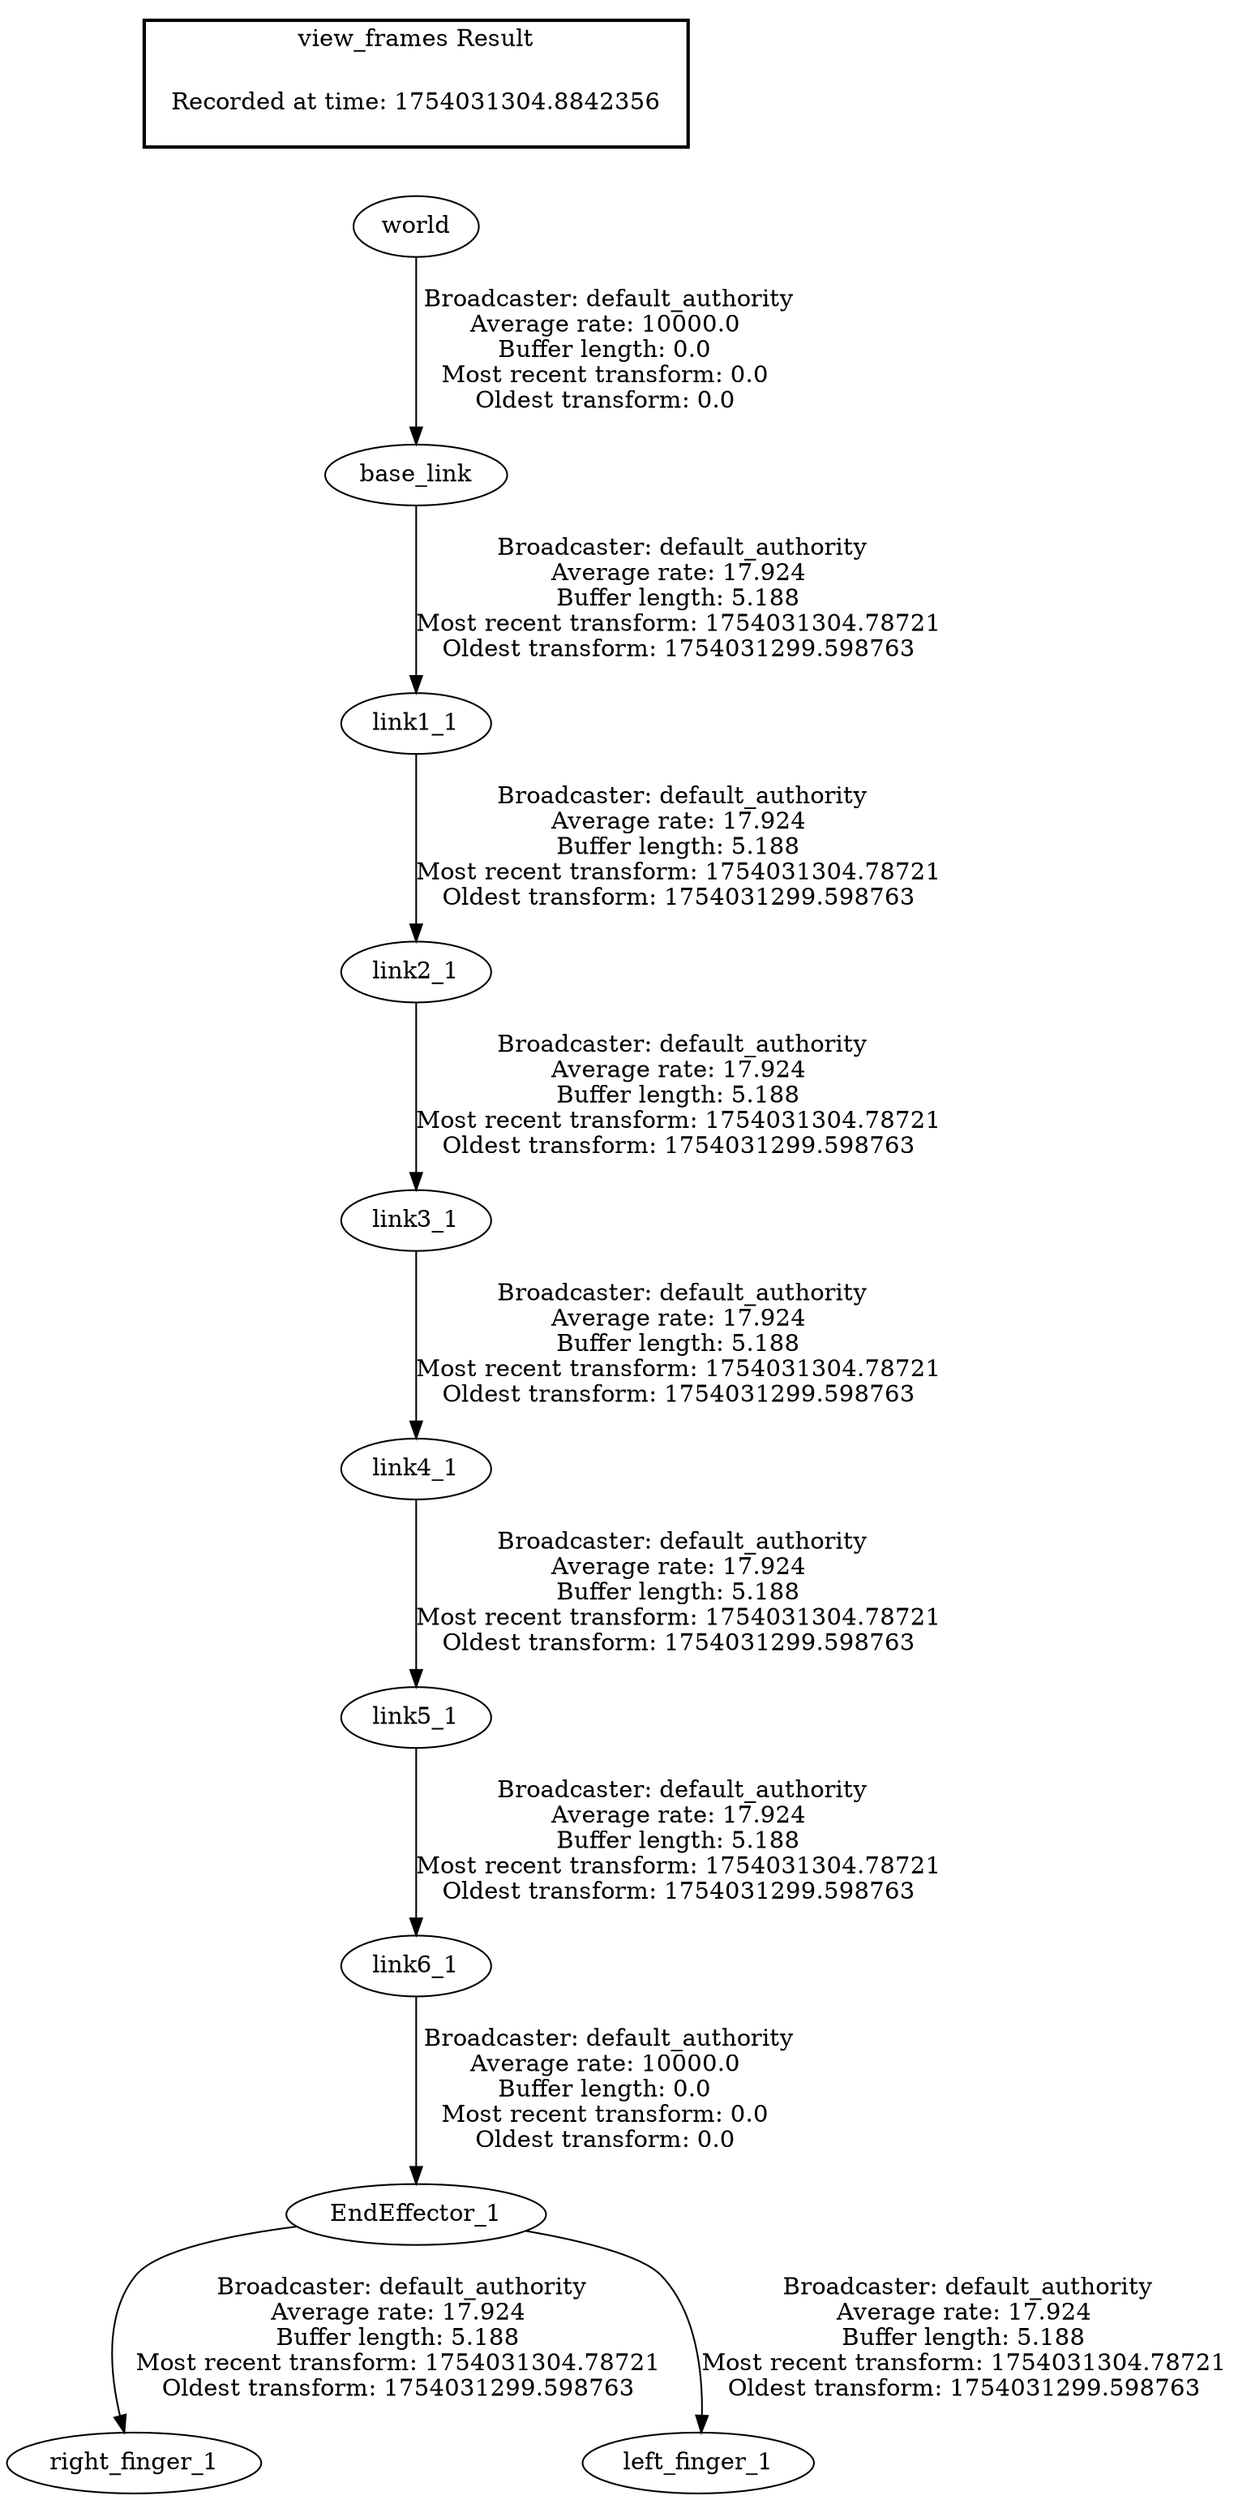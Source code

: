 digraph G {
"base_link" -> "link1_1"[label=" Broadcaster: default_authority\nAverage rate: 17.924\nBuffer length: 5.188\nMost recent transform: 1754031304.78721\nOldest transform: 1754031299.598763\n"];
"world" -> "base_link"[label=" Broadcaster: default_authority\nAverage rate: 10000.0\nBuffer length: 0.0\nMost recent transform: 0.0\nOldest transform: 0.0\n"];
"link1_1" -> "link2_1"[label=" Broadcaster: default_authority\nAverage rate: 17.924\nBuffer length: 5.188\nMost recent transform: 1754031304.78721\nOldest transform: 1754031299.598763\n"];
"link2_1" -> "link3_1"[label=" Broadcaster: default_authority\nAverage rate: 17.924\nBuffer length: 5.188\nMost recent transform: 1754031304.78721\nOldest transform: 1754031299.598763\n"];
"link3_1" -> "link4_1"[label=" Broadcaster: default_authority\nAverage rate: 17.924\nBuffer length: 5.188\nMost recent transform: 1754031304.78721\nOldest transform: 1754031299.598763\n"];
"link4_1" -> "link5_1"[label=" Broadcaster: default_authority\nAverage rate: 17.924\nBuffer length: 5.188\nMost recent transform: 1754031304.78721\nOldest transform: 1754031299.598763\n"];
"link5_1" -> "link6_1"[label=" Broadcaster: default_authority\nAverage rate: 17.924\nBuffer length: 5.188\nMost recent transform: 1754031304.78721\nOldest transform: 1754031299.598763\n"];
"EndEffector_1" -> "right_finger_1"[label=" Broadcaster: default_authority\nAverage rate: 17.924\nBuffer length: 5.188\nMost recent transform: 1754031304.78721\nOldest transform: 1754031299.598763\n"];
"link6_1" -> "EndEffector_1"[label=" Broadcaster: default_authority\nAverage rate: 10000.0\nBuffer length: 0.0\nMost recent transform: 0.0\nOldest transform: 0.0\n"];
"EndEffector_1" -> "left_finger_1"[label=" Broadcaster: default_authority\nAverage rate: 17.924\nBuffer length: 5.188\nMost recent transform: 1754031304.78721\nOldest transform: 1754031299.598763\n"];
edge [style=invis];
 subgraph cluster_legend { style=bold; color=black; label ="view_frames Result";
"Recorded at time: 1754031304.8842356"[ shape=plaintext ] ;
}->"world";
}